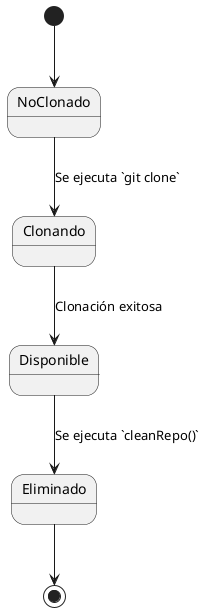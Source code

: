@startuml
[*] --> NoClonado
NoClonado --> Clonando : Se ejecuta `git clone`
Clonando --> Disponible : Clonación exitosa
Disponible --> Eliminado : Se ejecuta `cleanRepo()`
Eliminado --> [*]
@enduml
